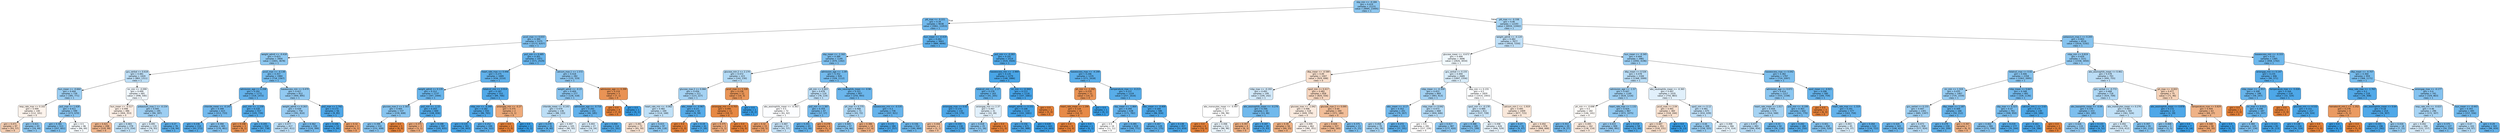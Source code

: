digraph Tree {
node [shape=box, style="filled, rounded", color="black", fontname="helvetica"] ;
edge [fontname="helvetica"] ;
0 [label="sbp_min <= -0.184\ngini = 0.419\nsamples = 21231\nvalue = [9995, 23495]\nclass = 1", fillcolor="#8dc7f0"] ;
1 [label="ptt_max <= -0.221\ngini = 0.34\nsamples = 9038\nvalue = [3061, 11053]\nclass = 1", fillcolor="#70b8ec"] ;
0 -> 1 [labeldistance=2.5, labelangle=45, headlabel="True"] ;
2 [label="pco2_max <= 0.033\ngini = 0.384\nsamples = 5375\nvalue = [2172, 6207]\nclass = 1", fillcolor="#7ebfee"] ;
1 -> 2 ;
3 [label="weight_admit <= -0.418\ngini = 0.423\nsamples = 3404\nvalue = [1601, 3678]\nclass = 1", fillcolor="#8fc8f0"] ;
2 -> 3 ;
4 [label="gcs_verbal <= 0.618\ngini = 0.481\nsamples = 1420\nvalue = [883, 1311]\nclass = 1", fillcolor="#bedff7"] ;
3 -> 4 ;
5 [label="bun_mean <= -0.664\ngini = 0.444\nsamples = 739\nvalue = [385, 771]\nclass = 1", fillcolor="#9ccef2"] ;
4 -> 5 ;
6 [label="resp_rate_max <= 0.102\ngini = 0.499\nsamples = 140\nvalue = [112, 101]\nclass = 0", fillcolor="#fcf3ec"] ;
5 -> 6 ;
7 [label="gini = 0.471\nsamples = 97\nvalue = [93, 57]\nclass = 0", fillcolor="#f5ceb2"] ;
6 -> 7 ;
8 [label="gini = 0.421\nsamples = 43\nvalue = [19, 44]\nclass = 1", fillcolor="#8ec7f0"] ;
6 -> 8 ;
9 [label="po2_max <= 1.428\ngini = 0.411\nsamples = 599\nvalue = [273, 670]\nclass = 1", fillcolor="#8ac5f0"] ;
5 -> 9 ;
10 [label="gini = 0.381\nsamples = 513\nvalue = [207, 601]\nclass = 1", fillcolor="#7dbfee"] ;
9 -> 10 ;
11 [label="gini = 0.5\nsamples = 86\nvalue = [66, 69]\nclass = 1", fillcolor="#f6fbfe"] ;
9 -> 11 ;
12 [label="inr_min <= -0.099\ngini = 0.499\nsamples = 681\nvalue = [498, 540]\nclass = 1", fillcolor="#f0f7fd"] ;
4 -> 12 ;
13 [label="bun_mean <= -0.517\ngini = 0.498\nsamples = 486\nvalue = [404, 353]\nclass = 0", fillcolor="#fcefe6"] ;
12 -> 13 ;
14 [label="gini = 0.421\nsamples = 208\nvalue = [229, 99]\nclass = 0", fillcolor="#f0b78f"] ;
13 -> 14 ;
15 [label="gini = 0.483\nsamples = 278\nvalue = [175, 254]\nclass = 1", fillcolor="#c1e1f7"] ;
13 -> 15 ;
16 [label="potassium_max.1 <= -0.154\ngini = 0.445\nsamples = 195\nvalue = [94, 187]\nclass = 1", fillcolor="#9dcef2"] ;
12 -> 16 ;
17 [label="gini = 0.495\nsamples = 119\nvalue = [76, 93]\nclass = 1", fillcolor="#dbedfa"] ;
16 -> 17 ;
18 [label="gini = 0.27\nsamples = 76\nvalue = [18, 94]\nclass = 1", fillcolor="#5fb0ea"] ;
16 -> 18 ;
19 [label="pco2_max <= -0.138\ngini = 0.357\nsamples = 1984\nvalue = [718, 2367]\nclass = 1", fillcolor="#75bbed"] ;
3 -> 19 ;
20 [label="admission_age <= 0.208\ngini = 0.292\nsamples = 1172\nvalue = [318, 1472]\nclass = 1", fillcolor="#64b2eb"] ;
19 -> 20 ;
21 [label="chloride_mean <= -0.143\ngini = 0.349\nsamples = 615\nvalue = [213, 733]\nclass = 1", fillcolor="#73b9ed"] ;
20 -> 21 ;
22 [label="gini = 0.236\nsamples = 210\nvalue = [43, 272]\nclass = 1", fillcolor="#58ace9"] ;
21 -> 22 ;
23 [label="gini = 0.394\nsamples = 405\nvalue = [170, 461]\nclass = 1", fillcolor="#82c1ef"] ;
21 -> 23 ;
24 [label="po2_min <= -1.159\ngini = 0.218\nsamples = 557\nvalue = [105, 739]\nclass = 1", fillcolor="#55abe9"] ;
20 -> 24 ;
25 [label="gini = 0.198\nsamples = 3\nvalue = [8, 1]\nclass = 0", fillcolor="#e89152"] ;
24 -> 25 ;
26 [label="gini = 0.205\nsamples = 554\nvalue = [97, 738]\nclass = 1", fillcolor="#53aae8"] ;
24 -> 26 ;
27 [label="baseexcess_min <= 0.479\ngini = 0.427\nsamples = 812\nvalue = [400, 895]\nclass = 1", fillcolor="#91c9f1"] ;
19 -> 27 ;
28 [label="weight_admit <= 0.263\ngini = 0.439\nsamples = 756\nvalue = [391, 810]\nclass = 1", fillcolor="#99ccf2"] ;
27 -> 28 ;
29 [label="gini = 0.477\nsamples = 417\nvalue = [267, 411]\nclass = 1", fillcolor="#baddf6"] ;
28 -> 29 ;
30 [label="gini = 0.362\nsamples = 339\nvalue = [124, 399]\nclass = 1", fillcolor="#77bbed"] ;
28 -> 30 ;
31 [label="po2_max <= 1.742\ngini = 0.173\nsamples = 56\nvalue = [9, 85]\nclass = 1", fillcolor="#4ea7e8"] ;
27 -> 31 ;
32 [label="gini = 0.106\nsamples = 53\nvalue = [5, 84]\nclass = 1", fillcolor="#45a3e7"] ;
31 -> 32 ;
33 [label="gini = 0.32\nsamples = 3\nvalue = [4, 1]\nclass = 0", fillcolor="#eca06a"] ;
31 -> 33 ;
34 [label="po2_min <= 0.485\ngini = 0.301\nsamples = 1971\nvalue = [571, 2529]\nclass = 1", fillcolor="#66b3eb"] ;
2 -> 34 ;
35 [label="heart_rate_max <= 0.446\ngini = 0.275\nsamples = 1689\nvalue = [436, 2210]\nclass = 1", fillcolor="#60b0ea"] ;
34 -> 35 ;
36 [label="weight_admit <= 0.135\ngini = 0.312\nsamples = 1137\nvalue = [347, 1444]\nclass = 1", fillcolor="#69b5eb"] ;
35 -> 36 ;
37 [label="glucose_max.2 <= 2.303\ngini = 0.405\nsamples = 537\nvalue = [239, 608]\nclass = 1", fillcolor="#87c4ef"] ;
36 -> 37 ;
38 [label="gini = 0.399\nsamples = 532\nvalue = [231, 608]\nclass = 1", fillcolor="#84c2ef"] ;
37 -> 38 ;
39 [label="gini = 0.0\nsamples = 5\nvalue = [8, 0]\nclass = 0", fillcolor="#e58139"] ;
37 -> 39 ;
40 [label="po2_min <= -1.15\ngini = 0.203\nsamples = 600\nvalue = [108, 836]\nclass = 1", fillcolor="#53aae8"] ;
36 -> 40 ;
41 [label="gini = 0.375\nsamples = 3\nvalue = [3, 1]\nclass = 0", fillcolor="#eeab7b"] ;
40 -> 41 ;
42 [label="gini = 0.198\nsamples = 597\nvalue = [105, 835]\nclass = 1", fillcolor="#52a9e8"] ;
40 -> 42 ;
43 [label="totalco2_min <= 4.914\ngini = 0.187\nsamples = 552\nvalue = [89, 766]\nclass = 1", fillcolor="#50a8e8"] ;
35 -> 43 ;
44 [label="mbp_min <= -0.349\ngini = 0.182\nsamples = 550\nvalue = [86, 765]\nclass = 1", fillcolor="#4fa8e8"] ;
43 -> 44 ;
45 [label="gini = 0.119\nsamples = 301\nvalue = [30, 443]\nclass = 1", fillcolor="#46a4e7"] ;
44 -> 45 ;
46 [label="gini = 0.252\nsamples = 249\nvalue = [56, 322]\nclass = 1", fillcolor="#5baeea"] ;
44 -> 46 ;
47 [label="aniongap_min <= -0.27\ngini = 0.375\nsamples = 2\nvalue = [3, 1]\nclass = 0", fillcolor="#eeab7b"] ;
43 -> 47 ;
48 [label="gini = 0.0\nsamples = 1\nvalue = [3, 0]\nclass = 0", fillcolor="#e58139"] ;
47 -> 48 ;
49 [label="gini = 0.0\nsamples = 1\nvalue = [0, 1]\nclass = 1", fillcolor="#399de5"] ;
47 -> 49 ;
50 [label="calcium_max.1 <= 1.572\ngini = 0.418\nsamples = 282\nvalue = [135, 319]\nclass = 1", fillcolor="#8dc6f0"] ;
34 -> 50 ;
51 [label="weight_admit <= -0.15\ngini = 0.409\nsamples = 277\nvalue = [128, 318]\nclass = 1", fillcolor="#89c4ef"] ;
50 -> 51 ;
52 [label="chloride_mean <= -0.143\ngini = 0.479\nsamples = 136\nvalue = [88, 133]\nclass = 1", fillcolor="#bcdef6"] ;
51 -> 52 ;
53 [label="gini = 0.278\nsamples = 31\nvalue = [8, 40]\nclass = 1", fillcolor="#61b1ea"] ;
52 -> 53 ;
54 [label="gini = 0.497\nsamples = 105\nvalue = [80, 93]\nclass = 1", fillcolor="#e3f1fb"] ;
52 -> 54 ;
55 [label="admission_age <= -0.716\ngini = 0.292\nsamples = 141\nvalue = [40, 185]\nclass = 1", fillcolor="#64b2eb"] ;
51 -> 55 ;
56 [label="gini = 0.493\nsamples = 27\nvalue = [19, 24]\nclass = 1", fillcolor="#d6ebfa"] ;
55 -> 56 ;
57 [label="gini = 0.204\nsamples = 114\nvalue = [21, 161]\nclass = 1", fillcolor="#53aae8"] ;
55 -> 57 ;
58 [label="admission_age <= 0.399\ngini = 0.219\nsamples = 5\nvalue = [7, 1]\nclass = 0", fillcolor="#e99355"] ;
50 -> 58 ;
59 [label="gini = 0.0\nsamples = 4\nvalue = [7, 0]\nclass = 0", fillcolor="#e58139"] ;
58 -> 59 ;
60 [label="gini = 0.0\nsamples = 1\nvalue = [0, 1]\nclass = 1", fillcolor="#399de5"] ;
58 -> 60 ;
61 [label="bun_mean <= -0.419\ngini = 0.262\nsamples = 3663\nvalue = [889, 4846]\nclass = 1", fillcolor="#5dafea"] ;
1 -> 61 ;
62 [label="sbp_mean <= -1.162\ngini = 0.384\nsamples = 1149\nvalue = [470, 1342]\nclass = 1", fillcolor="#7ebfee"] ;
61 -> 62 ;
63 [label="glucose_min.2 <= 2.174\ngini = 0.472\nsamples = 223\nvalue = [142, 230]\nclass = 1", fillcolor="#b3daf5"] ;
62 -> 63 ;
64 [label="glucose_max.2 <= 0.066\ngini = 0.456\nsamples = 211\nvalue = [123, 227]\nclass = 1", fillcolor="#a4d2f3"] ;
63 -> 64 ;
65 [label="heart_rate_min <= -0.062\ngini = 0.482\nsamples = 169\nvalue = [114, 168]\nclass = 1", fillcolor="#bfe0f7"] ;
64 -> 65 ;
66 [label="gini = 0.491\nsamples = 72\nvalue = [65, 50]\nclass = 0", fillcolor="#f9e2d1"] ;
65 -> 66 ;
67 [label="gini = 0.415\nsamples = 97\nvalue = [49, 118]\nclass = 1", fillcolor="#8bc6f0"] ;
65 -> 67 ;
68 [label="wbc_mean <= -0.967\ngini = 0.23\nsamples = 42\nvalue = [9, 59]\nclass = 1", fillcolor="#57ace9"] ;
64 -> 68 ;
69 [label="gini = 0.0\nsamples = 1\nvalue = [2, 0]\nclass = 0", fillcolor="#e58139"] ;
68 -> 69 ;
70 [label="gini = 0.19\nsamples = 41\nvalue = [7, 59]\nclass = 1", fillcolor="#50a9e8"] ;
68 -> 70 ;
71 [label="pco2_max <= 5.328\ngini = 0.236\nsamples = 12\nvalue = [19, 3]\nclass = 0", fillcolor="#e99558"] ;
63 -> 71 ;
72 [label="aniongap_min <= 0.703\ngini = 0.095\nsamples = 11\nvalue = [19, 1]\nclass = 0", fillcolor="#e68843"] ;
71 -> 72 ;
73 [label="gini = 0.375\nsamples = 3\nvalue = [3, 1]\nclass = 0", fillcolor="#eeab7b"] ;
72 -> 73 ;
74 [label="gini = 0.0\nsamples = 8\nvalue = [16, 0]\nclass = 0", fillcolor="#e58139"] ;
72 -> 74 ;
75 [label="gini = 0.0\nsamples = 1\nvalue = [0, 2]\nclass = 1", fillcolor="#399de5"] ;
71 -> 75 ;
76 [label="admission_age <= -1.09\ngini = 0.352\nsamples = 926\nvalue = [328, 1112]\nclass = 1", fillcolor="#73baed"] ;
62 -> 76 ;
77 [label="ptt_min <= 0.403\ngini = 0.478\nsamples = 119\nvalue = [78, 119]\nclass = 1", fillcolor="#bbddf6"] ;
76 -> 77 ;
78 [label="abs_eosinophils_mean <= -0.363\ngini = 0.5\nsamples = 72\nvalue = [61, 62]\nclass = 1", fillcolor="#fcfdff"] ;
77 -> 78 ;
79 [label="gini = 0.32\nsamples = 15\nvalue = [20, 5]\nclass = 0", fillcolor="#eca06a"] ;
78 -> 79 ;
80 [label="gini = 0.487\nsamples = 57\nvalue = [41, 57]\nclass = 1", fillcolor="#c7e3f8"] ;
78 -> 80 ;
81 [label="po2_min <= 1.387\ngini = 0.354\nsamples = 47\nvalue = [17, 57]\nclass = 1", fillcolor="#74baed"] ;
77 -> 81 ;
82 [label="gini = 0.291\nsamples = 43\nvalue = [12, 56]\nclass = 1", fillcolor="#63b2eb"] ;
81 -> 82 ;
83 [label="gini = 0.278\nsamples = 4\nvalue = [5, 1]\nclass = 0", fillcolor="#ea9a61"] ;
81 -> 83 ;
84 [label="abs_neutrophils_mean <= -0.96\ngini = 0.321\nsamples = 807\nvalue = [250, 993]\nclass = 1", fillcolor="#6bb6ec"] ;
76 -> 84 ;
85 [label="ph_max <= 0.775\ngini = 0.468\nsamples = 71\nvalue = [43, 72]\nclass = 1", fillcolor="#afd8f5"] ;
84 -> 85 ;
86 [label="gini = 0.405\nsamples = 57\nvalue = [26, 66]\nclass = 1", fillcolor="#87c4ef"] ;
85 -> 86 ;
87 [label="gini = 0.386\nsamples = 14\nvalue = [17, 6]\nclass = 0", fillcolor="#eead7f"] ;
85 -> 87 ;
88 [label="baseexcess_min <= -0.535\ngini = 0.3\nsamples = 736\nvalue = [207, 921]\nclass = 1", fillcolor="#66b3eb"] ;
84 -> 88 ;
89 [label="gini = 0.172\nsamples = 184\nvalue = [27, 257]\nclass = 1", fillcolor="#4ea7e8"] ;
88 -> 89 ;
90 [label="gini = 0.336\nsamples = 552\nvalue = [180, 664]\nclass = 1", fillcolor="#6fb8ec"] ;
88 -> 90 ;
91 [label="po2_min <= -0.283\ngini = 0.191\nsamples = 2514\nvalue = [419, 3504]\nclass = 1", fillcolor="#51a9e8"] ;
61 -> 91 ;
92 [label="baseexcess_min <= -2.969\ngini = 0.135\nsamples = 1279\nvalue = [148, 1886]\nclass = 1", fillcolor="#49a5e7"] ;
91 -> 92 ;
93 [label="totalco2_min <= -2.17\ngini = 0.278\nsamples = 163\nvalue = [41, 205]\nclass = 1", fillcolor="#61b1ea"] ;
92 -> 93 ;
94 [label="aniongap_max <= 0.02\ngini = 0.174\nsamples = 132\nvalue = [19, 179]\nclass = 1", fillcolor="#4ea7e8"] ;
93 -> 94 ;
95 [label="gini = 0.444\nsamples = 2\nvalue = [2, 1]\nclass = 0", fillcolor="#f2c09c"] ;
94 -> 95 ;
96 [label="gini = 0.159\nsamples = 130\nvalue = [17, 178]\nclass = 1", fillcolor="#4ca6e7"] ;
94 -> 96 ;
97 [label="aniongap_min <= 2.37\ngini = 0.497\nsamples = 31\nvalue = [22, 26]\nclass = 1", fillcolor="#e1f0fb"] ;
93 -> 97 ;
98 [label="gini = 0.418\nsamples = 25\nvalue = [11, 26]\nclass = 1", fillcolor="#8dc6f0"] ;
97 -> 98 ;
99 [label="gini = 0.0\nsamples = 6\nvalue = [11, 0]\nclass = 0", fillcolor="#e58139"] ;
97 -> 99 ;
100 [label="inr_min <= 12.842\ngini = 0.113\nsamples = 1116\nvalue = [107, 1681]\nclass = 1", fillcolor="#46a3e7"] ;
92 -> 100 ;
101 [label="weight_admit <= 0.151\ngini = 0.108\nsamples = 1114\nvalue = [102, 1681]\nclass = 1", fillcolor="#45a3e7"] ;
100 -> 101 ;
102 [label="gini = 0.156\nsamples = 671\nvalue = [92, 988]\nclass = 1", fillcolor="#4ba6e7"] ;
101 -> 102 ;
103 [label="gini = 0.028\nsamples = 443\nvalue = [10, 693]\nclass = 1", fillcolor="#3c9ee5"] ;
101 -> 103 ;
104 [label="gini = 0.0\nsamples = 2\nvalue = [5, 0]\nclass = 0", fillcolor="#e58139"] ;
100 -> 104 ;
105 [label="baseexcess_max <= -4.199\ngini = 0.246\nsamples = 1235\nvalue = [271, 1618]\nclass = 1", fillcolor="#5aade9"] ;
91 -> 105 ;
106 [label="ph_min <= -1.292\ngini = 0.219\nsamples = 11\nvalue = [14, 2]\nclass = 0", fillcolor="#e99355"] ;
105 -> 106 ;
107 [label="heart_rate_mean <= 1.194\ngini = 0.124\nsamples = 10\nvalue = [14, 1]\nclass = 0", fillcolor="#e78a47"] ;
106 -> 107 ;
108 [label="gini = 0.0\nsamples = 9\nvalue = [14, 0]\nclass = 0", fillcolor="#e58139"] ;
107 -> 108 ;
109 [label="gini = 0.0\nsamples = 1\nvalue = [0, 1]\nclass = 1", fillcolor="#399de5"] ;
107 -> 109 ;
110 [label="gini = 0.0\nsamples = 1\nvalue = [0, 1]\nclass = 1", fillcolor="#399de5"] ;
106 -> 110 ;
111 [label="temperature_max <= -0.213\ngini = 0.237\nsamples = 1224\nvalue = [257, 1616]\nclass = 1", fillcolor="#58ade9"] ;
105 -> 111 ;
112 [label="sbp_mean <= -1.864\ngini = 0.294\nsamples = 638\nvalue = [171, 782]\nclass = 1", fillcolor="#64b2eb"] ;
111 -> 112 ;
113 [label="gini = 0.5\nsamples = 19\nvalue = [11, 11]\nclass = 0", fillcolor="#ffffff"] ;
112 -> 113 ;
114 [label="gini = 0.285\nsamples = 619\nvalue = [160, 771]\nclass = 1", fillcolor="#62b1ea"] ;
112 -> 114 ;
115 [label="wbc_mean <= -0.409\ngini = 0.169\nsamples = 586\nvalue = [86, 834]\nclass = 1", fillcolor="#4da7e8"] ;
111 -> 115 ;
116 [label="gini = 0.267\nsamples = 129\nvalue = [33, 175]\nclass = 1", fillcolor="#5eafea"] ;
115 -> 116 ;
117 [label="gini = 0.138\nsamples = 457\nvalue = [53, 659]\nclass = 1", fillcolor="#49a5e7"] ;
115 -> 117 ;
118 [label="ptt_max <= -0.338\ngini = 0.46\nsamples = 12193\nvalue = [6934, 12442]\nclass = 1", fillcolor="#a7d4f3"] ;
0 -> 118 [labeldistance=2.5, labelangle=-45, headlabel="False"] ;
119 [label="weight_admit <= -0.124\ngini = 0.482\nsamples = 7677\nvalue = [4918, 7250]\nclass = 1", fillcolor="#bfdff7"] ;
118 -> 119 ;
120 [label="glucose_mean <= -0.672\ngini = 0.499\nsamples = 3696\nvalue = [2826, 3054]\nclass = 1", fillcolor="#f0f8fd"] ;
119 -> 120 ;
121 [label="dbp_mean <= -0.589\ngini = 0.49\nsamples = 1007\nvalue = [929, 698]\nclass = 0", fillcolor="#f9e0ce"] ;
120 -> 121 ;
122 [label="mbp_max <= -0.193\ngini = 0.491\nsamples = 149\nvalue = [109, 142]\nclass = 1", fillcolor="#d1e8f9"] ;
121 -> 122 ;
123 [label="abs_monocytes_mean <= -0.497\ngini = 0.5\nsamples = 117\nvalue = [96, 96]\nclass = 0", fillcolor="#ffffff"] ;
122 -> 123 ;
124 [label="gini = 0.0\nsamples = 6\nvalue = [10, 0]\nclass = 0", fillcolor="#e58139"] ;
123 -> 124 ;
125 [label="gini = 0.498\nsamples = 111\nvalue = [86, 96]\nclass = 1", fillcolor="#eaf5fc"] ;
123 -> 125 ;
126 [label="abs_eosinophils_mean <= -0.276\ngini = 0.344\nsamples = 32\nvalue = [13, 46]\nclass = 1", fillcolor="#71b9ec"] ;
122 -> 126 ;
127 [label="gini = 0.397\nsamples = 4\nvalue = [8, 3]\nclass = 0", fillcolor="#efb083"] ;
126 -> 127 ;
128 [label="gini = 0.187\nsamples = 28\nvalue = [5, 43]\nclass = 1", fillcolor="#50a8e8"] ;
126 -> 128 ;
129 [label="spo2_min <= 0.417\ngini = 0.482\nsamples = 858\nvalue = [820, 556]\nclass = 0", fillcolor="#f7d6bf"] ;
121 -> 129 ;
130 [label="glucose_max <= -1.042\ngini = 0.496\nsamples = 518\nvalue = [449, 376]\nclass = 0", fillcolor="#fbebdf"] ;
129 -> 130 ;
131 [label="gini = 0.39\nsamples = 56\nvalue = [69, 25]\nclass = 0", fillcolor="#eeaf81"] ;
130 -> 131 ;
132 [label="gini = 0.499\nsamples = 462\nvalue = [380, 351]\nclass = 0", fillcolor="#fdf5f0"] ;
130 -> 132 ;
133 [label="glucose_max.2 <= 0.095\ngini = 0.44\nsamples = 340\nvalue = [371, 180]\nclass = 0", fillcolor="#f2be99"] ;
129 -> 133 ;
134 [label="gini = 0.428\nsamples = 327\nvalue = [366, 165]\nclass = 0", fillcolor="#f1ba92"] ;
133 -> 134 ;
135 [label="gini = 0.375\nsamples = 13\nvalue = [5, 15]\nclass = 1", fillcolor="#7bbeee"] ;
133 -> 135 ;
136 [label="gcs_verbal <= 0.155\ngini = 0.494\nsamples = 2689\nvalue = [1897, 2356]\nclass = 1", fillcolor="#d8ecfa"] ;
120 -> 136 ;
137 [label="mbp_mean <= -0.359\ngini = 0.453\nsamples = 869\nvalue = [483, 913]\nclass = 1", fillcolor="#a2d1f3"] ;
136 -> 137 ;
138 [label="wbc_mean <= -0.17\ngini = 0.352\nsamples = 201\nvalue = [79, 267]\nclass = 1", fillcolor="#74baed"] ;
137 -> 138 ;
139 [label="gini = 0.458\nsamples = 70\nvalue = [42, 76]\nclass = 1", fillcolor="#a6d3f3"] ;
138 -> 139 ;
140 [label="gini = 0.272\nsamples = 131\nvalue = [37, 191]\nclass = 1", fillcolor="#5fb0ea"] ;
138 -> 140 ;
141 [label="mbp_max <= 0.042\ngini = 0.473\nsamples = 668\nvalue = [404, 646]\nclass = 1", fillcolor="#b5daf5"] ;
137 -> 141 ;
142 [label="gini = 0.5\nsamples = 281\nvalue = [227, 226]\nclass = 0", fillcolor="#fffefe"] ;
141 -> 142 ;
143 [label="gini = 0.417\nsamples = 387\nvalue = [177, 420]\nclass = 1", fillcolor="#8cc6f0"] ;
141 -> 143 ;
144 [label="dbp_min <= 0.155\ngini = 0.5\nsamples = 1820\nvalue = [1414, 1443]\nclass = 1", fillcolor="#fbfdfe"] ;
136 -> 144 ;
145 [label="spo2_min <= -0.178\ngini = 0.489\nsamples = 811\nvalue = [537, 728]\nclass = 1", fillcolor="#cbe5f8"] ;
144 -> 145 ;
146 [label="gini = 0.388\nsamples = 185\nvalue = [71, 199]\nclass = 1", fillcolor="#80c0ee"] ;
145 -> 146 ;
147 [label="gini = 0.498\nsamples = 626\nvalue = [466, 529]\nclass = 1", fillcolor="#e7f3fc"] ;
145 -> 147 ;
148 [label="calcium_min.1 <= -1.919\ngini = 0.495\nsamples = 1009\nvalue = [877, 715]\nclass = 0", fillcolor="#fae8da"] ;
144 -> 148 ;
149 [label="gini = 0.27\nsamples = 31\nvalue = [9, 47]\nclass = 1", fillcolor="#5fb0ea"] ;
148 -> 149 ;
150 [label="gini = 0.492\nsamples = 978\nvalue = [868, 668]\nclass = 0", fillcolor="#f9e2d1"] ;
148 -> 150 ;
151 [label="bun_mean <= -0.345\ngini = 0.444\nsamples = 3981\nvalue = [2092, 4196]\nclass = 1", fillcolor="#9ccef2"] ;
119 -> 151 ;
152 [label="dbp_mean <= 0.526\ngini = 0.478\nsamples = 2184\nvalue = [1368, 2099]\nclass = 1", fillcolor="#baddf6"] ;
151 -> 152 ;
153 [label="admission_age <= -1.57\ngini = 0.447\nsamples = 1149\nvalue = [618, 1216]\nclass = 1", fillcolor="#9ecff2"] ;
152 -> 153 ;
154 [label="ph_min <= -0.698\ngini = 0.5\nsamples = 182\nvalue = [146, 141]\nclass = 0", fillcolor="#fefbf8"] ;
153 -> 154 ;
155 [label="gini = 0.353\nsamples = 20\nvalue = [8, 27]\nclass = 1", fillcolor="#74baed"] ;
154 -> 155 ;
156 [label="gini = 0.495\nsamples = 162\nvalue = [138, 114]\nclass = 0", fillcolor="#fae9dd"] ;
154 -> 156 ;
157 [label="heart_rate_max <= 1.132\ngini = 0.424\nsamples = 967\nvalue = [472, 1075]\nclass = 1", fillcolor="#90c8f0"] ;
153 -> 157 ;
158 [label="gini = 0.433\nsamples = 909\nvalue = [460, 991]\nclass = 1", fillcolor="#95caf1"] ;
157 -> 158 ;
159 [label="gini = 0.219\nsamples = 58\nvalue = [12, 84]\nclass = 1", fillcolor="#55abe9"] ;
157 -> 159 ;
160 [label="abs_neutrophils_mean <= -0.365\ngini = 0.497\nsamples = 1035\nvalue = [750, 883]\nclass = 1", fillcolor="#e1f0fb"] ;
152 -> 160 ;
161 [label="pco2_max <= 2.04\ngini = 0.491\nsamples = 360\nvalue = [318, 244]\nclass = 0", fillcolor="#f9e2d1"] ;
160 -> 161 ;
162 [label="gini = 0.487\nsamples = 351\nvalue = [318, 231]\nclass = 0", fillcolor="#f8ddc9"] ;
161 -> 162 ;
163 [label="gini = 0.0\nsamples = 9\nvalue = [0, 13]\nclass = 1", fillcolor="#399de5"] ;
161 -> 163 ;
164 [label="spo2_min <= 0.12\ngini = 0.481\nsamples = 675\nvalue = [432, 639]\nclass = 1", fillcolor="#bfdff7"] ;
160 -> 164 ;
165 [label="gini = 0.44\nsamples = 309\nvalue = [158, 325]\nclass = 1", fillcolor="#99cdf2"] ;
164 -> 165 ;
166 [label="gini = 0.498\nsamples = 366\nvalue = [274, 314]\nclass = 1", fillcolor="#e6f3fc"] ;
164 -> 166 ;
167 [label="baseexcess_max <= 0.042\ngini = 0.382\nsamples = 1797\nvalue = [724, 2097]\nclass = 1", fillcolor="#7dbfee"] ;
151 -> 167 ;
168 [label="admission_age <= 0.071\ngini = 0.414\nsamples = 1217\nvalue = [555, 1338]\nclass = 1", fillcolor="#8bc6f0"] ;
167 -> 168 ;
169 [label="heart_rate_mean <= 1.017\ngini = 0.459\nsamples = 575\nvalue = [314, 568]\nclass = 1", fillcolor="#a6d3f3"] ;
168 -> 169 ;
170 [label="gini = 0.473\nsamples = 483\nvalue = [284, 454]\nclass = 1", fillcolor="#b5daf5"] ;
169 -> 170 ;
171 [label="gini = 0.33\nsamples = 92\nvalue = [30, 114]\nclass = 1", fillcolor="#6db7ec"] ;
169 -> 171 ;
172 [label="po2_min <= -0.199\ngini = 0.363\nsamples = 642\nvalue = [241, 770]\nclass = 1", fillcolor="#77bced"] ;
168 -> 172 ;
173 [label="gini = 0.242\nsamples = 184\nvalue = [41, 250]\nclass = 1", fillcolor="#59ade9"] ;
172 -> 173 ;
174 [label="gini = 0.401\nsamples = 458\nvalue = [200, 520]\nclass = 1", fillcolor="#85c3ef"] ;
172 -> 174 ;
175 [label="spo2_mean <= -4.921\ngini = 0.298\nsamples = 580\nvalue = [169, 759]\nclass = 1", fillcolor="#65b3eb"] ;
167 -> 175 ;
176 [label="gini = 0.0\nsamples = 3\nvalue = [6, 0]\nclass = 0", fillcolor="#e58139"] ;
175 -> 176 ;
177 [label="heart_rate_max <= -1.319\ngini = 0.291\nsamples = 577\nvalue = [163, 759]\nclass = 1", fillcolor="#64b2eb"] ;
175 -> 177 ;
178 [label="gini = 0.493\nsamples = 45\nvalue = [29, 37]\nclass = 1", fillcolor="#d4eaf9"] ;
177 -> 178 ;
179 [label="gini = 0.264\nsamples = 532\nvalue = [134, 722]\nclass = 1", fillcolor="#5eafea"] ;
177 -> 179 ;
180 [label="potassium_max.1 <= 0.205\ngini = 0.403\nsamples = 4516\nvalue = [2016, 5192]\nclass = 1", fillcolor="#86c3ef"] ;
118 -> 180 ;
181 [label="mbp_min <= 0.819\ngini = 0.429\nsamples = 3151\nvalue = [1558, 3450]\nclass = 1", fillcolor="#92c9f1"] ;
180 -> 181 ;
182 [label="totalco2_max <= 0.02\ngini = 0.406\nsamples = 2358\nvalue = [1063, 2695]\nclass = 1", fillcolor="#87c4ef"] ;
181 -> 182 ;
183 [label="inr_min <= 1.319\ngini = 0.435\nsamples = 1467\nvalue = [735, 1559]\nclass = 1", fillcolor="#96cbf1"] ;
182 -> 183 ;
184 [label="gcs_verbal <= 0.155\ngini = 0.447\nsamples = 1301\nvalue = [685, 1347]\nclass = 1", fillcolor="#9ecff2"] ;
183 -> 184 ;
185 [label="gini = 0.324\nsamples = 343\nvalue = [108, 423]\nclass = 1", fillcolor="#6cb6ec"] ;
184 -> 185 ;
186 [label="gini = 0.473\nsamples = 958\nvalue = [577, 924]\nclass = 1", fillcolor="#b5daf5"] ;
184 -> 186 ;
187 [label="dbp_mean <= 1.187\ngini = 0.309\nsamples = 166\nvalue = [50, 212]\nclass = 1", fillcolor="#68b4eb"] ;
183 -> 187 ;
188 [label="gini = 0.279\nsamples = 159\nvalue = [42, 209]\nclass = 1", fillcolor="#61b1ea"] ;
187 -> 188 ;
189 [label="gini = 0.397\nsamples = 7\nvalue = [8, 3]\nclass = 0", fillcolor="#efb083"] ;
187 -> 189 ;
190 [label="mbp_mean <= 0.667\ngini = 0.348\nsamples = 891\nvalue = [328, 1136]\nclass = 1", fillcolor="#72b9ed"] ;
182 -> 190 ;
191 [label="sbp_max <= 0.323\ngini = 0.37\nsamples = 761\nvalue = [308, 950]\nclass = 1", fillcolor="#79bded"] ;
190 -> 191 ;
192 [label="gini = 0.402\nsamples = 584\nvalue = [273, 706]\nclass = 1", fillcolor="#86c3ef"] ;
191 -> 192 ;
193 [label="gini = 0.219\nsamples = 177\nvalue = [35, 244]\nclass = 1", fillcolor="#55abe9"] ;
191 -> 193 ;
194 [label="calcium_min.1 <= 2.63\ngini = 0.175\nsamples = 130\nvalue = [20, 186]\nclass = 1", fillcolor="#4ea8e8"] ;
190 -> 194 ;
195 [label="gini = 0.161\nsamples = 129\nvalue = [18, 186]\nclass = 1", fillcolor="#4ca6e8"] ;
194 -> 195 ;
196 [label="gini = 0.0\nsamples = 1\nvalue = [2, 0]\nclass = 0", fillcolor="#e58139"] ;
194 -> 196 ;
197 [label="abs_eosinophils_mean <= 0.461\ngini = 0.478\nsamples = 793\nvalue = [495, 755]\nclass = 1", fillcolor="#bbddf6"] ;
181 -> 197 ;
198 [label="gcs_verbal <= -0.772\ngini = 0.468\nsamples = 718\nvalue = [424, 709]\nclass = 1", fillcolor="#afd8f5"] ;
197 -> 198 ;
199 [label="abs_basophils_mean <= -0.04\ngini = 0.379\nsamples = 153\nvalue = [63, 185]\nclass = 1", fillcolor="#7cbeee"] ;
198 -> 199 ;
200 [label="gini = 0.426\nsamples = 119\nvalue = [59, 133]\nclass = 1", fillcolor="#91c8f1"] ;
199 -> 200 ;
201 [label="gini = 0.133\nsamples = 34\nvalue = [4, 52]\nclass = 1", fillcolor="#48a5e7"] ;
199 -> 201 ;
202 [label="abs_monocytes_mean <= 0.276\ngini = 0.483\nsamples = 565\nvalue = [361, 524]\nclass = 1", fillcolor="#c1e1f7"] ;
198 -> 202 ;
203 [label="gini = 0.492\nsamples = 470\nvalue = [319, 412]\nclass = 1", fillcolor="#d2e9f9"] ;
202 -> 203 ;
204 [label="gini = 0.397\nsamples = 95\nvalue = [42, 112]\nclass = 1", fillcolor="#83c2ef"] ;
202 -> 204 ;
205 [label="ph_max <= -0.003\ngini = 0.477\nsamples = 75\nvalue = [71, 46]\nclass = 0", fillcolor="#f6d3b9"] ;
197 -> 205 ;
206 [label="abs_eosinophils_mean <= 0.878\ngini = 0.172\nsamples = 12\nvalue = [2, 19]\nclass = 1", fillcolor="#4ea7e8"] ;
205 -> 206 ;
207 [label="gini = 0.408\nsamples = 5\nvalue = [2, 5]\nclass = 1", fillcolor="#88c4ef"] ;
206 -> 207 ;
208 [label="gini = 0.0\nsamples = 7\nvalue = [0, 14]\nclass = 1", fillcolor="#399de5"] ;
206 -> 208 ;
209 [label="temperature_max <= 0.829\ngini = 0.404\nsamples = 63\nvalue = [69, 27]\nclass = 0", fillcolor="#efb286"] ;
205 -> 209 ;
210 [label="gini = 0.348\nsamples = 58\nvalue = [69, 20]\nclass = 0", fillcolor="#eda672"] ;
209 -> 210 ;
211 [label="gini = 0.0\nsamples = 5\nvalue = [0, 7]\nclass = 1", fillcolor="#399de5"] ;
209 -> 211 ;
212 [label="baseexcess_min <= -0.333\ngini = 0.33\nsamples = 1365\nvalue = [458, 1742]\nclass = 1", fillcolor="#6db7ec"] ;
180 -> 212 ;
213 [label="aniongap_min <= 0.147\ngini = 0.235\nsamples = 406\nvalue = [90, 571]\nclass = 1", fillcolor="#58ace9"] ;
212 -> 213 ;
214 [label="mbp_mean <= -1.953\ngini = 0.308\nsamples = 188\nvalue = [58, 247]\nclass = 1", fillcolor="#67b4eb"] ;
213 -> 214 ;
215 [label="gini = 0.0\nsamples = 1\nvalue = [3, 0]\nclass = 0", fillcolor="#e58139"] ;
214 -> 215 ;
216 [label="inr_max <= 0.012\ngini = 0.298\nsamples = 187\nvalue = [55, 247]\nclass = 1", fillcolor="#65b3eb"] ;
214 -> 216 ;
217 [label="gini = 0.384\nsamples = 105\nvalue = [47, 134]\nclass = 1", fillcolor="#7ebfee"] ;
216 -> 217 ;
218 [label="gini = 0.123\nsamples = 82\nvalue = [8, 113]\nclass = 1", fillcolor="#47a4e7"] ;
216 -> 218 ;
219 [label="temperature_max <= -5.026\ngini = 0.164\nsamples = 218\nvalue = [32, 324]\nclass = 1", fillcolor="#4da7e8"] ;
213 -> 219 ;
220 [label="gini = 0.0\nsamples = 1\nvalue = [3, 0]\nclass = 0", fillcolor="#e58139"] ;
219 -> 220 ;
221 [label="glucose_min <= 4.532\ngini = 0.151\nsamples = 217\nvalue = [29, 324]\nclass = 1", fillcolor="#4ba6e7"] ;
219 -> 221 ;
222 [label="gini = 0.138\nsamples = 216\nvalue = [26, 324]\nclass = 1", fillcolor="#49a5e7"] ;
221 -> 222 ;
223 [label="gini = 0.0\nsamples = 1\nvalue = [3, 0]\nclass = 0", fillcolor="#e58139"] ;
221 -> 223 ;
224 [label="dbp_mean <= -0.707\ngini = 0.364\nsamples = 959\nvalue = [368, 1171]\nclass = 1", fillcolor="#77bced"] ;
212 -> 224 ;
225 [label="resp_rate_max <= -1.763\ngini = 0.2\nsamples = 218\nvalue = [39, 308]\nclass = 1", fillcolor="#52a9e8"] ;
224 -> 225 ;
226 [label="hematocrit_min.1 <= -1.352\ngini = 0.278\nsamples = 4\nvalue = [5, 1]\nclass = 0", fillcolor="#ea9a61"] ;
225 -> 226 ;
227 [label="gini = 0.0\nsamples = 1\nvalue = [0, 1]\nclass = 1", fillcolor="#399de5"] ;
226 -> 227 ;
228 [label="gini = 0.0\nsamples = 3\nvalue = [5, 0]\nclass = 0", fillcolor="#e58139"] ;
226 -> 228 ;
229 [label="abs_eosinophils_mean <= 0.64\ngini = 0.18\nsamples = 214\nvalue = [34, 307]\nclass = 1", fillcolor="#4fa8e8"] ;
225 -> 229 ;
230 [label="gini = 0.155\nsamples = 196\nvalue = [27, 292]\nclass = 1", fillcolor="#4ba6e7"] ;
229 -> 230 ;
231 [label="gini = 0.434\nsamples = 18\nvalue = [7, 15]\nclass = 1", fillcolor="#95cbf1"] ;
229 -> 231 ;
232 [label="aniongap_max <= -0.177\ngini = 0.4\nsamples = 741\nvalue = [329, 863]\nclass = 1", fillcolor="#84c2ef"] ;
224 -> 232 ;
233 [label="resp_rate_min <= -0.023\ngini = 0.46\nsamples = 296\nvalue = [172, 307]\nclass = 1", fillcolor="#a8d4f4"] ;
232 -> 233 ;
234 [label="gini = 0.492\nsamples = 169\nvalue = [122, 157]\nclass = 1", fillcolor="#d3e9f9"] ;
233 -> 234 ;
235 [label="gini = 0.375\nsamples = 127\nvalue = [50, 150]\nclass = 1", fillcolor="#7bbeee"] ;
233 -> 235 ;
236 [label="bun_mean <= -0.443\ngini = 0.343\nsamples = 445\nvalue = [157, 556]\nclass = 1", fillcolor="#71b9ec"] ;
232 -> 236 ;
237 [label="gini = 0.47\nsamples = 102\nvalue = [59, 97]\nclass = 1", fillcolor="#b1d9f5"] ;
236 -> 237 ;
238 [label="gini = 0.29\nsamples = 343\nvalue = [98, 459]\nclass = 1", fillcolor="#63b2eb"] ;
236 -> 238 ;
}